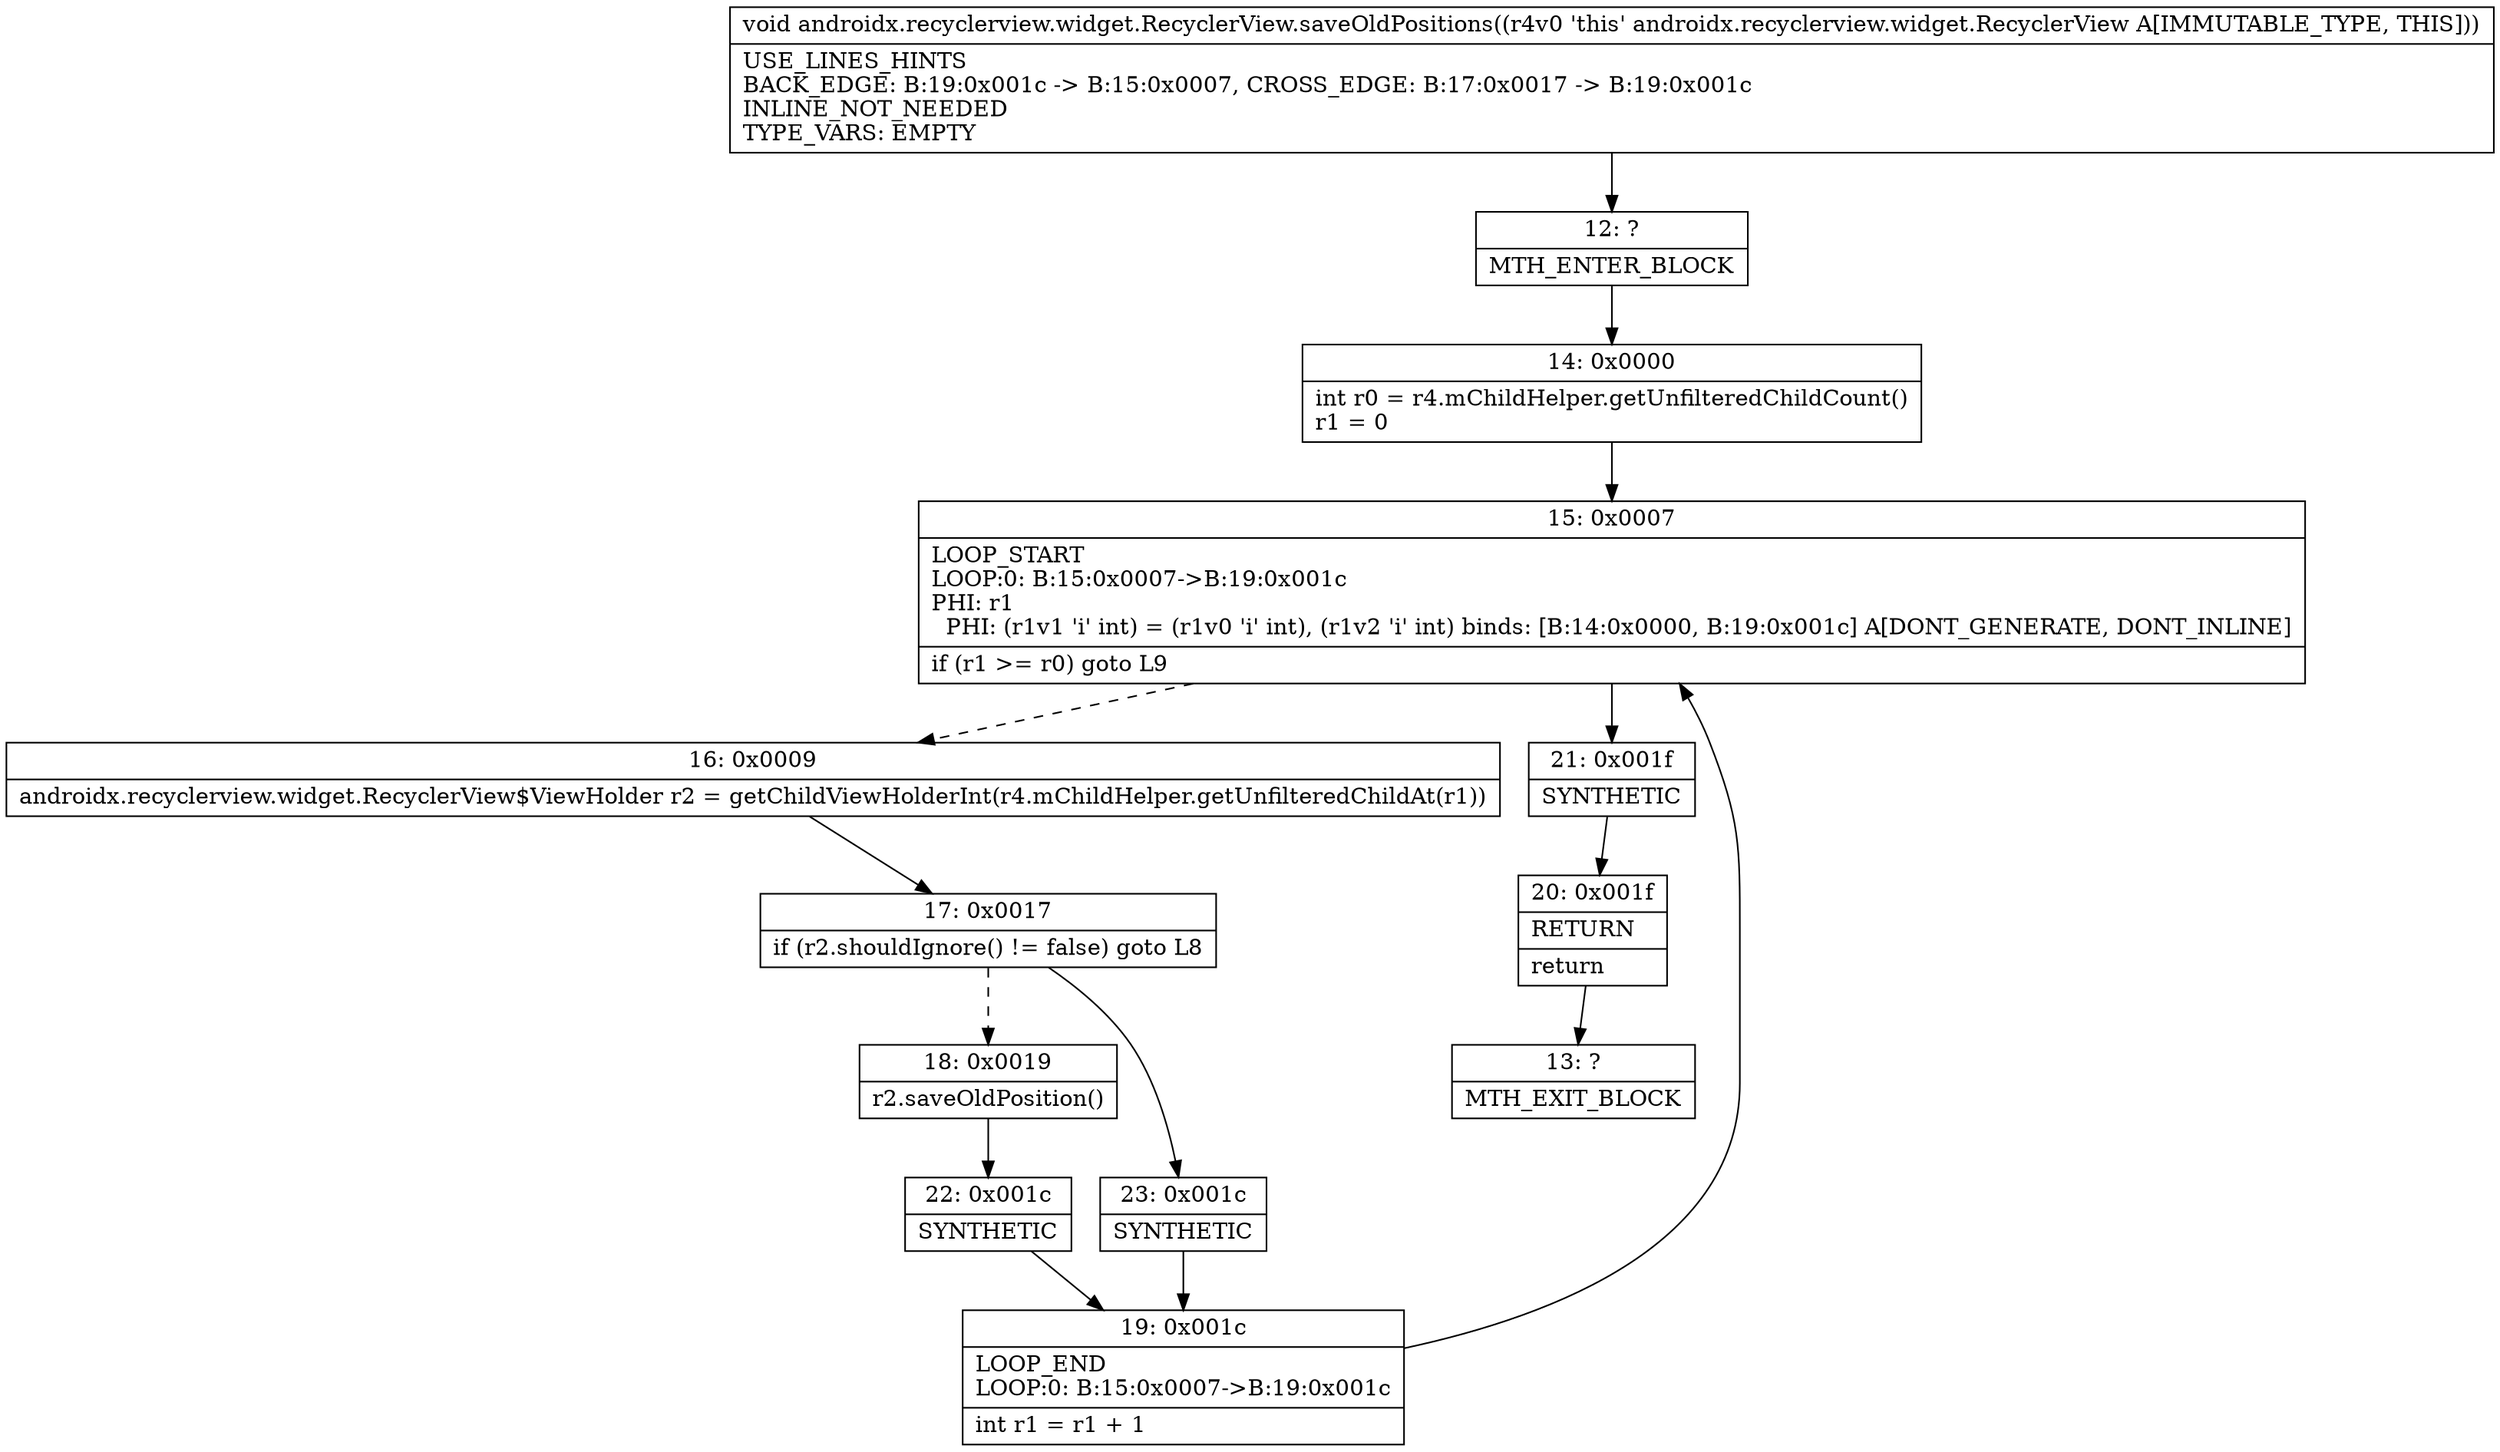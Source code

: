 digraph "CFG forandroidx.recyclerview.widget.RecyclerView.saveOldPositions()V" {
Node_12 [shape=record,label="{12\:\ ?|MTH_ENTER_BLOCK\l}"];
Node_14 [shape=record,label="{14\:\ 0x0000|int r0 = r4.mChildHelper.getUnfilteredChildCount()\lr1 = 0\l}"];
Node_15 [shape=record,label="{15\:\ 0x0007|LOOP_START\lLOOP:0: B:15:0x0007\-\>B:19:0x001c\lPHI: r1 \l  PHI: (r1v1 'i' int) = (r1v0 'i' int), (r1v2 'i' int) binds: [B:14:0x0000, B:19:0x001c] A[DONT_GENERATE, DONT_INLINE]\l|if (r1 \>= r0) goto L9\l}"];
Node_16 [shape=record,label="{16\:\ 0x0009|androidx.recyclerview.widget.RecyclerView$ViewHolder r2 = getChildViewHolderInt(r4.mChildHelper.getUnfilteredChildAt(r1))\l}"];
Node_17 [shape=record,label="{17\:\ 0x0017|if (r2.shouldIgnore() != false) goto L8\l}"];
Node_18 [shape=record,label="{18\:\ 0x0019|r2.saveOldPosition()\l}"];
Node_22 [shape=record,label="{22\:\ 0x001c|SYNTHETIC\l}"];
Node_19 [shape=record,label="{19\:\ 0x001c|LOOP_END\lLOOP:0: B:15:0x0007\-\>B:19:0x001c\l|int r1 = r1 + 1\l}"];
Node_23 [shape=record,label="{23\:\ 0x001c|SYNTHETIC\l}"];
Node_21 [shape=record,label="{21\:\ 0x001f|SYNTHETIC\l}"];
Node_20 [shape=record,label="{20\:\ 0x001f|RETURN\l|return\l}"];
Node_13 [shape=record,label="{13\:\ ?|MTH_EXIT_BLOCK\l}"];
MethodNode[shape=record,label="{void androidx.recyclerview.widget.RecyclerView.saveOldPositions((r4v0 'this' androidx.recyclerview.widget.RecyclerView A[IMMUTABLE_TYPE, THIS]))  | USE_LINES_HINTS\lBACK_EDGE: B:19:0x001c \-\> B:15:0x0007, CROSS_EDGE: B:17:0x0017 \-\> B:19:0x001c\lINLINE_NOT_NEEDED\lTYPE_VARS: EMPTY\l}"];
MethodNode -> Node_12;Node_12 -> Node_14;
Node_14 -> Node_15;
Node_15 -> Node_16[style=dashed];
Node_15 -> Node_21;
Node_16 -> Node_17;
Node_17 -> Node_18[style=dashed];
Node_17 -> Node_23;
Node_18 -> Node_22;
Node_22 -> Node_19;
Node_19 -> Node_15;
Node_23 -> Node_19;
Node_21 -> Node_20;
Node_20 -> Node_13;
}


